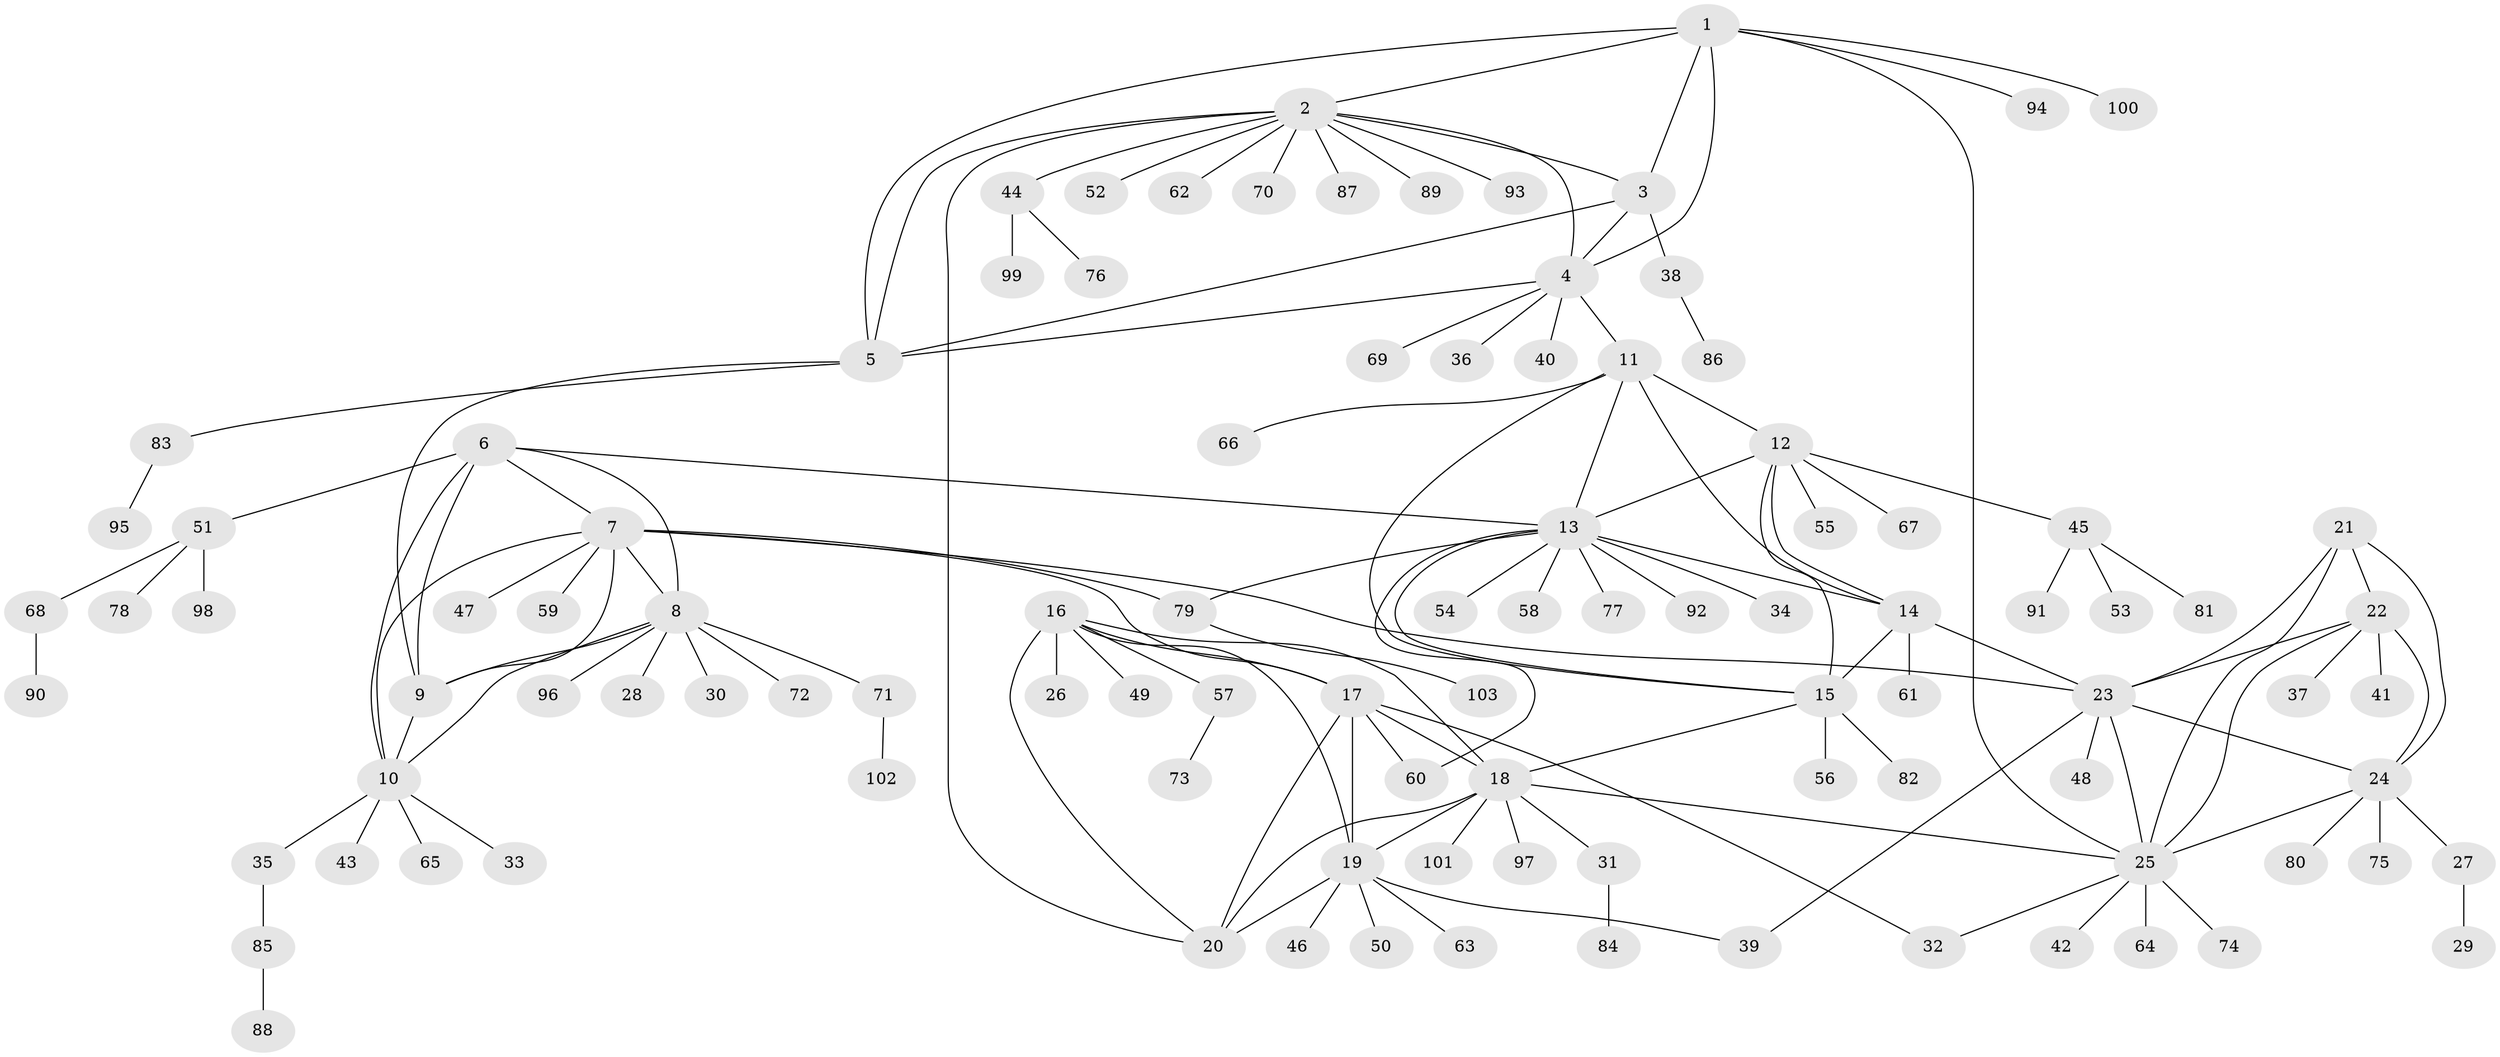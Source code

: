// Generated by graph-tools (version 1.1) at 2025/55/03/09/25 04:55:17]
// undirected, 103 vertices, 142 edges
graph export_dot {
graph [start="1"]
  node [color=gray90,style=filled];
  1;
  2;
  3;
  4;
  5;
  6;
  7;
  8;
  9;
  10;
  11;
  12;
  13;
  14;
  15;
  16;
  17;
  18;
  19;
  20;
  21;
  22;
  23;
  24;
  25;
  26;
  27;
  28;
  29;
  30;
  31;
  32;
  33;
  34;
  35;
  36;
  37;
  38;
  39;
  40;
  41;
  42;
  43;
  44;
  45;
  46;
  47;
  48;
  49;
  50;
  51;
  52;
  53;
  54;
  55;
  56;
  57;
  58;
  59;
  60;
  61;
  62;
  63;
  64;
  65;
  66;
  67;
  68;
  69;
  70;
  71;
  72;
  73;
  74;
  75;
  76;
  77;
  78;
  79;
  80;
  81;
  82;
  83;
  84;
  85;
  86;
  87;
  88;
  89;
  90;
  91;
  92;
  93;
  94;
  95;
  96;
  97;
  98;
  99;
  100;
  101;
  102;
  103;
  1 -- 2;
  1 -- 3;
  1 -- 4;
  1 -- 5;
  1 -- 25;
  1 -- 94;
  1 -- 100;
  2 -- 3;
  2 -- 4;
  2 -- 5;
  2 -- 20;
  2 -- 44;
  2 -- 52;
  2 -- 62;
  2 -- 70;
  2 -- 87;
  2 -- 89;
  2 -- 93;
  3 -- 4;
  3 -- 5;
  3 -- 38;
  4 -- 5;
  4 -- 11;
  4 -- 36;
  4 -- 40;
  4 -- 69;
  5 -- 9;
  5 -- 83;
  6 -- 7;
  6 -- 8;
  6 -- 9;
  6 -- 10;
  6 -- 13;
  6 -- 51;
  7 -- 8;
  7 -- 9;
  7 -- 10;
  7 -- 17;
  7 -- 23;
  7 -- 47;
  7 -- 59;
  7 -- 79;
  8 -- 9;
  8 -- 10;
  8 -- 28;
  8 -- 30;
  8 -- 71;
  8 -- 72;
  8 -- 96;
  9 -- 10;
  10 -- 33;
  10 -- 35;
  10 -- 43;
  10 -- 65;
  11 -- 12;
  11 -- 13;
  11 -- 14;
  11 -- 15;
  11 -- 66;
  12 -- 13;
  12 -- 14;
  12 -- 15;
  12 -- 45;
  12 -- 55;
  12 -- 67;
  13 -- 14;
  13 -- 15;
  13 -- 34;
  13 -- 54;
  13 -- 58;
  13 -- 60;
  13 -- 77;
  13 -- 79;
  13 -- 92;
  14 -- 15;
  14 -- 23;
  14 -- 61;
  15 -- 18;
  15 -- 56;
  15 -- 82;
  16 -- 17;
  16 -- 18;
  16 -- 19;
  16 -- 20;
  16 -- 26;
  16 -- 49;
  16 -- 57;
  17 -- 18;
  17 -- 19;
  17 -- 20;
  17 -- 32;
  17 -- 60;
  18 -- 19;
  18 -- 20;
  18 -- 25;
  18 -- 31;
  18 -- 97;
  18 -- 101;
  19 -- 20;
  19 -- 39;
  19 -- 46;
  19 -- 50;
  19 -- 63;
  21 -- 22;
  21 -- 23;
  21 -- 24;
  21 -- 25;
  22 -- 23;
  22 -- 24;
  22 -- 25;
  22 -- 37;
  22 -- 41;
  23 -- 24;
  23 -- 25;
  23 -- 39;
  23 -- 48;
  24 -- 25;
  24 -- 27;
  24 -- 75;
  24 -- 80;
  25 -- 32;
  25 -- 42;
  25 -- 64;
  25 -- 74;
  27 -- 29;
  31 -- 84;
  35 -- 85;
  38 -- 86;
  44 -- 76;
  44 -- 99;
  45 -- 53;
  45 -- 81;
  45 -- 91;
  51 -- 68;
  51 -- 78;
  51 -- 98;
  57 -- 73;
  68 -- 90;
  71 -- 102;
  79 -- 103;
  83 -- 95;
  85 -- 88;
}
